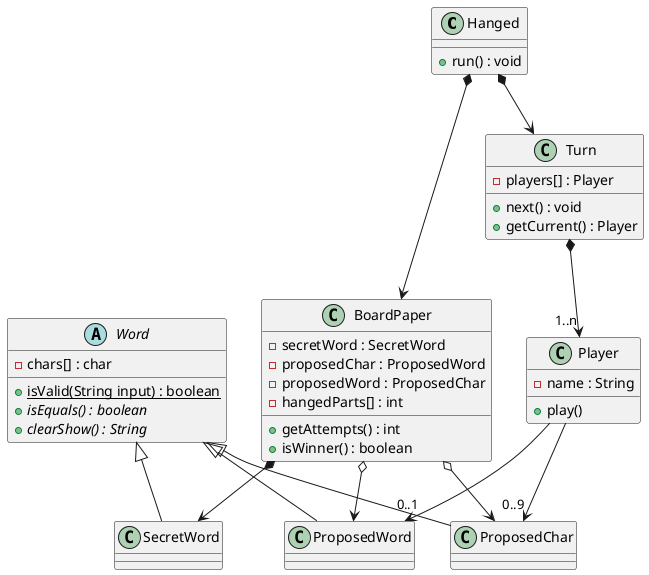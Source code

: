 @startuml
class Hanged{
+ run() : void
}
class Turn{
- players[] : Player
+ next() : void
+getCurrent() : Player
}
class BoardPaper{
 - secretWord : SecretWord
 - proposedChar : ProposedWord
 - proposedWord : ProposedChar
 - hangedParts[] : int
 + getAttempts() : int
 +isWinner() : boolean
}
class SecretWord{
}
abstract class Word{
- chars[] : char
+ {static} isValid(String input) : boolean
+ {abstract} isEquals() : boolean
+  {abstract} clearShow() : String
}
class Player{
- name : String
+ play()
}
Word <|-- SecretWord
Word <|--ProposedChar
Word <|-- ProposedWord
Hanged *--> Turn
Turn *--> "1..n" Player
Hanged *--> BoardPaper
Player --> "0..9" ProposedChar
Player --> "0..1" ProposedWord
BoardPaper *--> SecretWord
BoardPaper o--> ProposedChar
BoardPaper o--> ProposedWord
@enduml